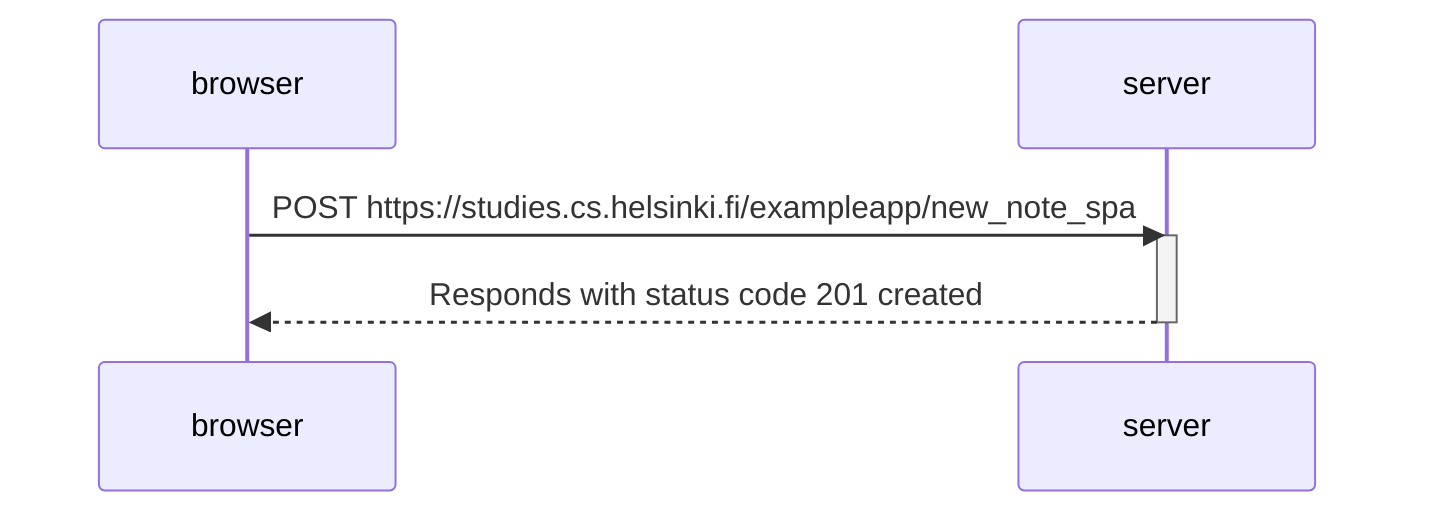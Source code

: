 sequenceDiagram
    participant browser
    participant server

    browser->>server: POST https://studies.cs.helsinki.fi/exampleapp/new_note_spa
    activate server
    server-->>browser: Responds with status code 201 created
    deactivate server